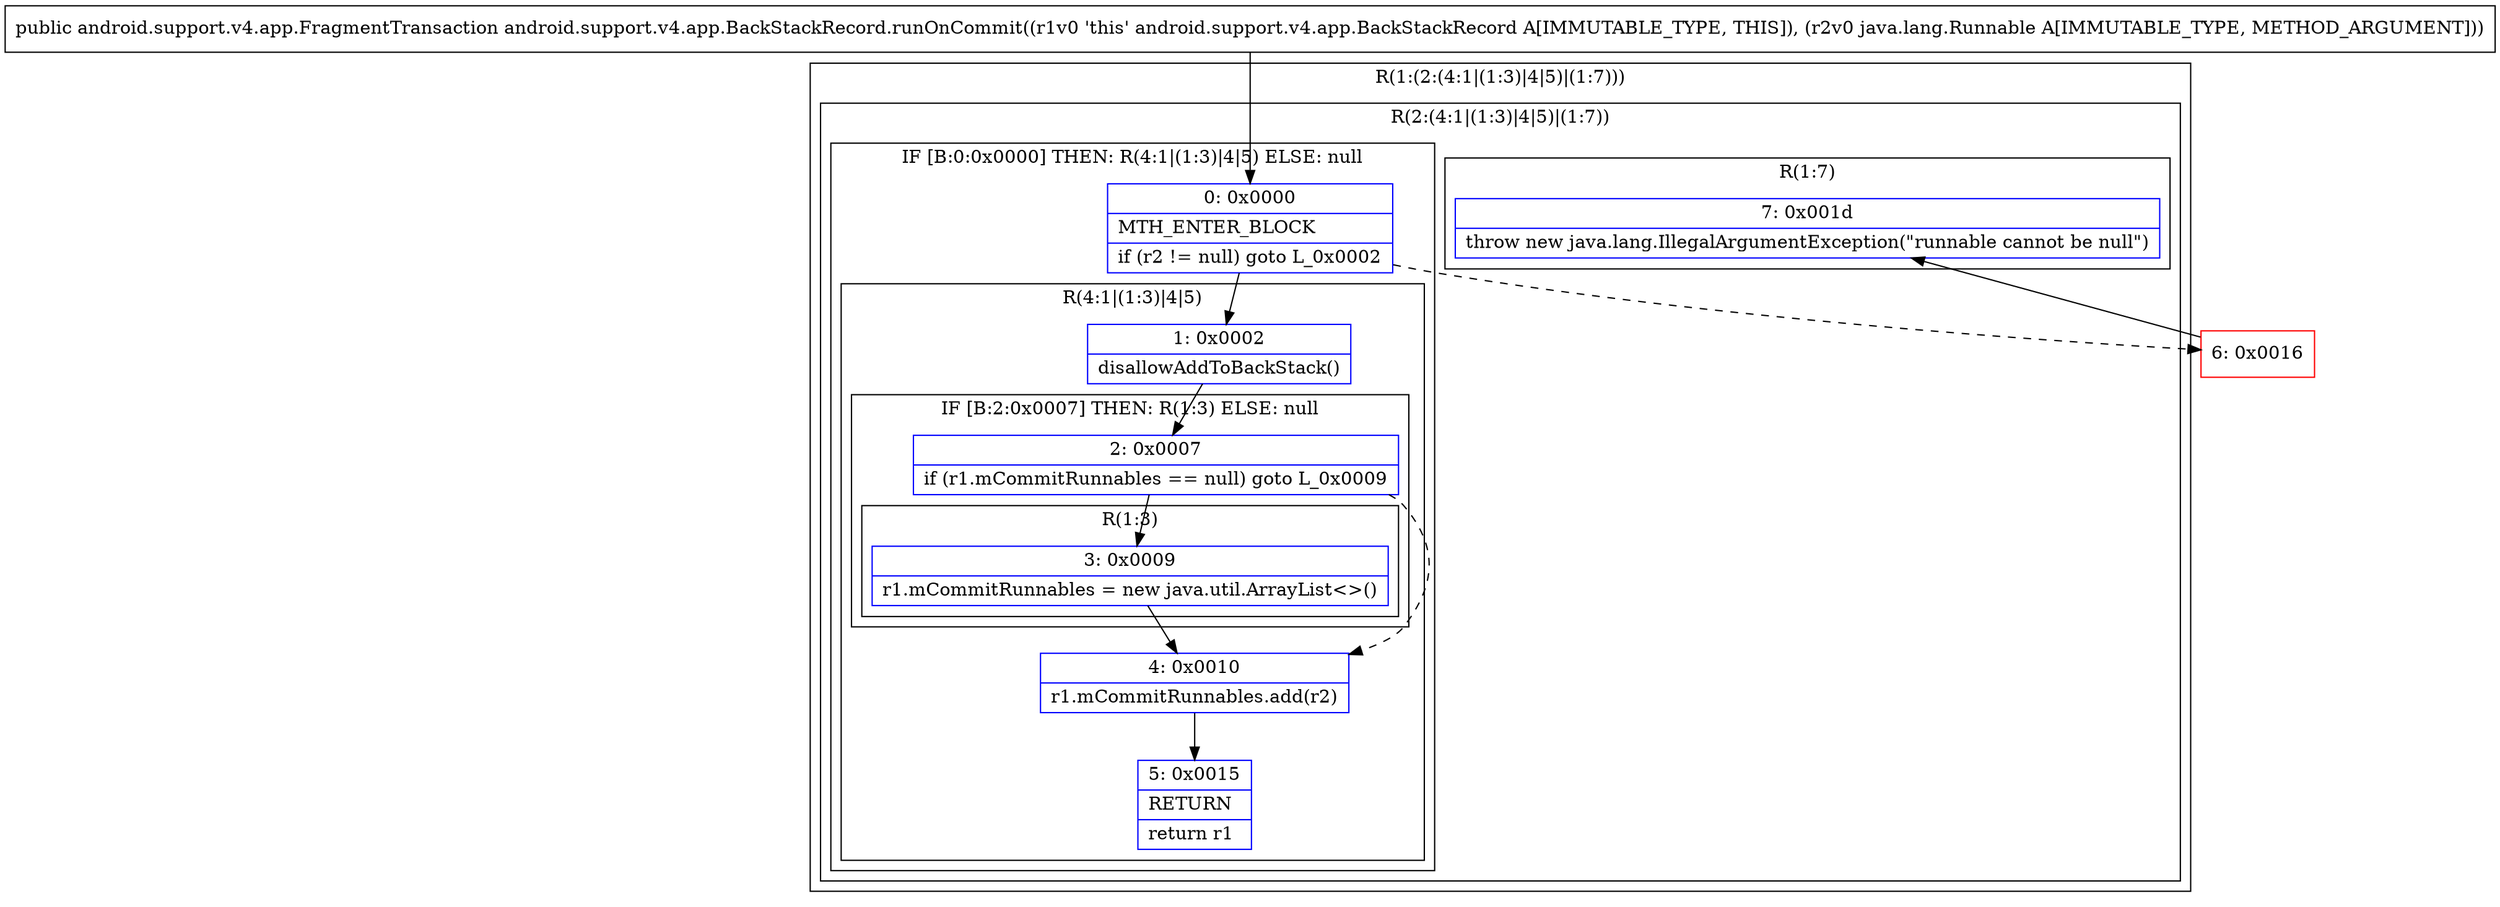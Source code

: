 digraph "CFG forandroid.support.v4.app.BackStackRecord.runOnCommit(Ljava\/lang\/Runnable;)Landroid\/support\/v4\/app\/FragmentTransaction;" {
subgraph cluster_Region_345038394 {
label = "R(1:(2:(4:1|(1:3)|4|5)|(1:7)))";
node [shape=record,color=blue];
subgraph cluster_Region_441960779 {
label = "R(2:(4:1|(1:3)|4|5)|(1:7))";
node [shape=record,color=blue];
subgraph cluster_IfRegion_1309390974 {
label = "IF [B:0:0x0000] THEN: R(4:1|(1:3)|4|5) ELSE: null";
node [shape=record,color=blue];
Node_0 [shape=record,label="{0\:\ 0x0000|MTH_ENTER_BLOCK\l|if (r2 != null) goto L_0x0002\l}"];
subgraph cluster_Region_841470422 {
label = "R(4:1|(1:3)|4|5)";
node [shape=record,color=blue];
Node_1 [shape=record,label="{1\:\ 0x0002|disallowAddToBackStack()\l}"];
subgraph cluster_IfRegion_550807718 {
label = "IF [B:2:0x0007] THEN: R(1:3) ELSE: null";
node [shape=record,color=blue];
Node_2 [shape=record,label="{2\:\ 0x0007|if (r1.mCommitRunnables == null) goto L_0x0009\l}"];
subgraph cluster_Region_74260582 {
label = "R(1:3)";
node [shape=record,color=blue];
Node_3 [shape=record,label="{3\:\ 0x0009|r1.mCommitRunnables = new java.util.ArrayList\<\>()\l}"];
}
}
Node_4 [shape=record,label="{4\:\ 0x0010|r1.mCommitRunnables.add(r2)\l}"];
Node_5 [shape=record,label="{5\:\ 0x0015|RETURN\l|return r1\l}"];
}
}
subgraph cluster_Region_397848797 {
label = "R(1:7)";
node [shape=record,color=blue];
Node_7 [shape=record,label="{7\:\ 0x001d|throw new java.lang.IllegalArgumentException(\"runnable cannot be null\")\l}"];
}
}
}
Node_6 [shape=record,color=red,label="{6\:\ 0x0016}"];
MethodNode[shape=record,label="{public android.support.v4.app.FragmentTransaction android.support.v4.app.BackStackRecord.runOnCommit((r1v0 'this' android.support.v4.app.BackStackRecord A[IMMUTABLE_TYPE, THIS]), (r2v0 java.lang.Runnable A[IMMUTABLE_TYPE, METHOD_ARGUMENT])) }"];
MethodNode -> Node_0;
Node_0 -> Node_1;
Node_0 -> Node_6[style=dashed];
Node_1 -> Node_2;
Node_2 -> Node_3;
Node_2 -> Node_4[style=dashed];
Node_3 -> Node_4;
Node_4 -> Node_5;
Node_6 -> Node_7;
}

